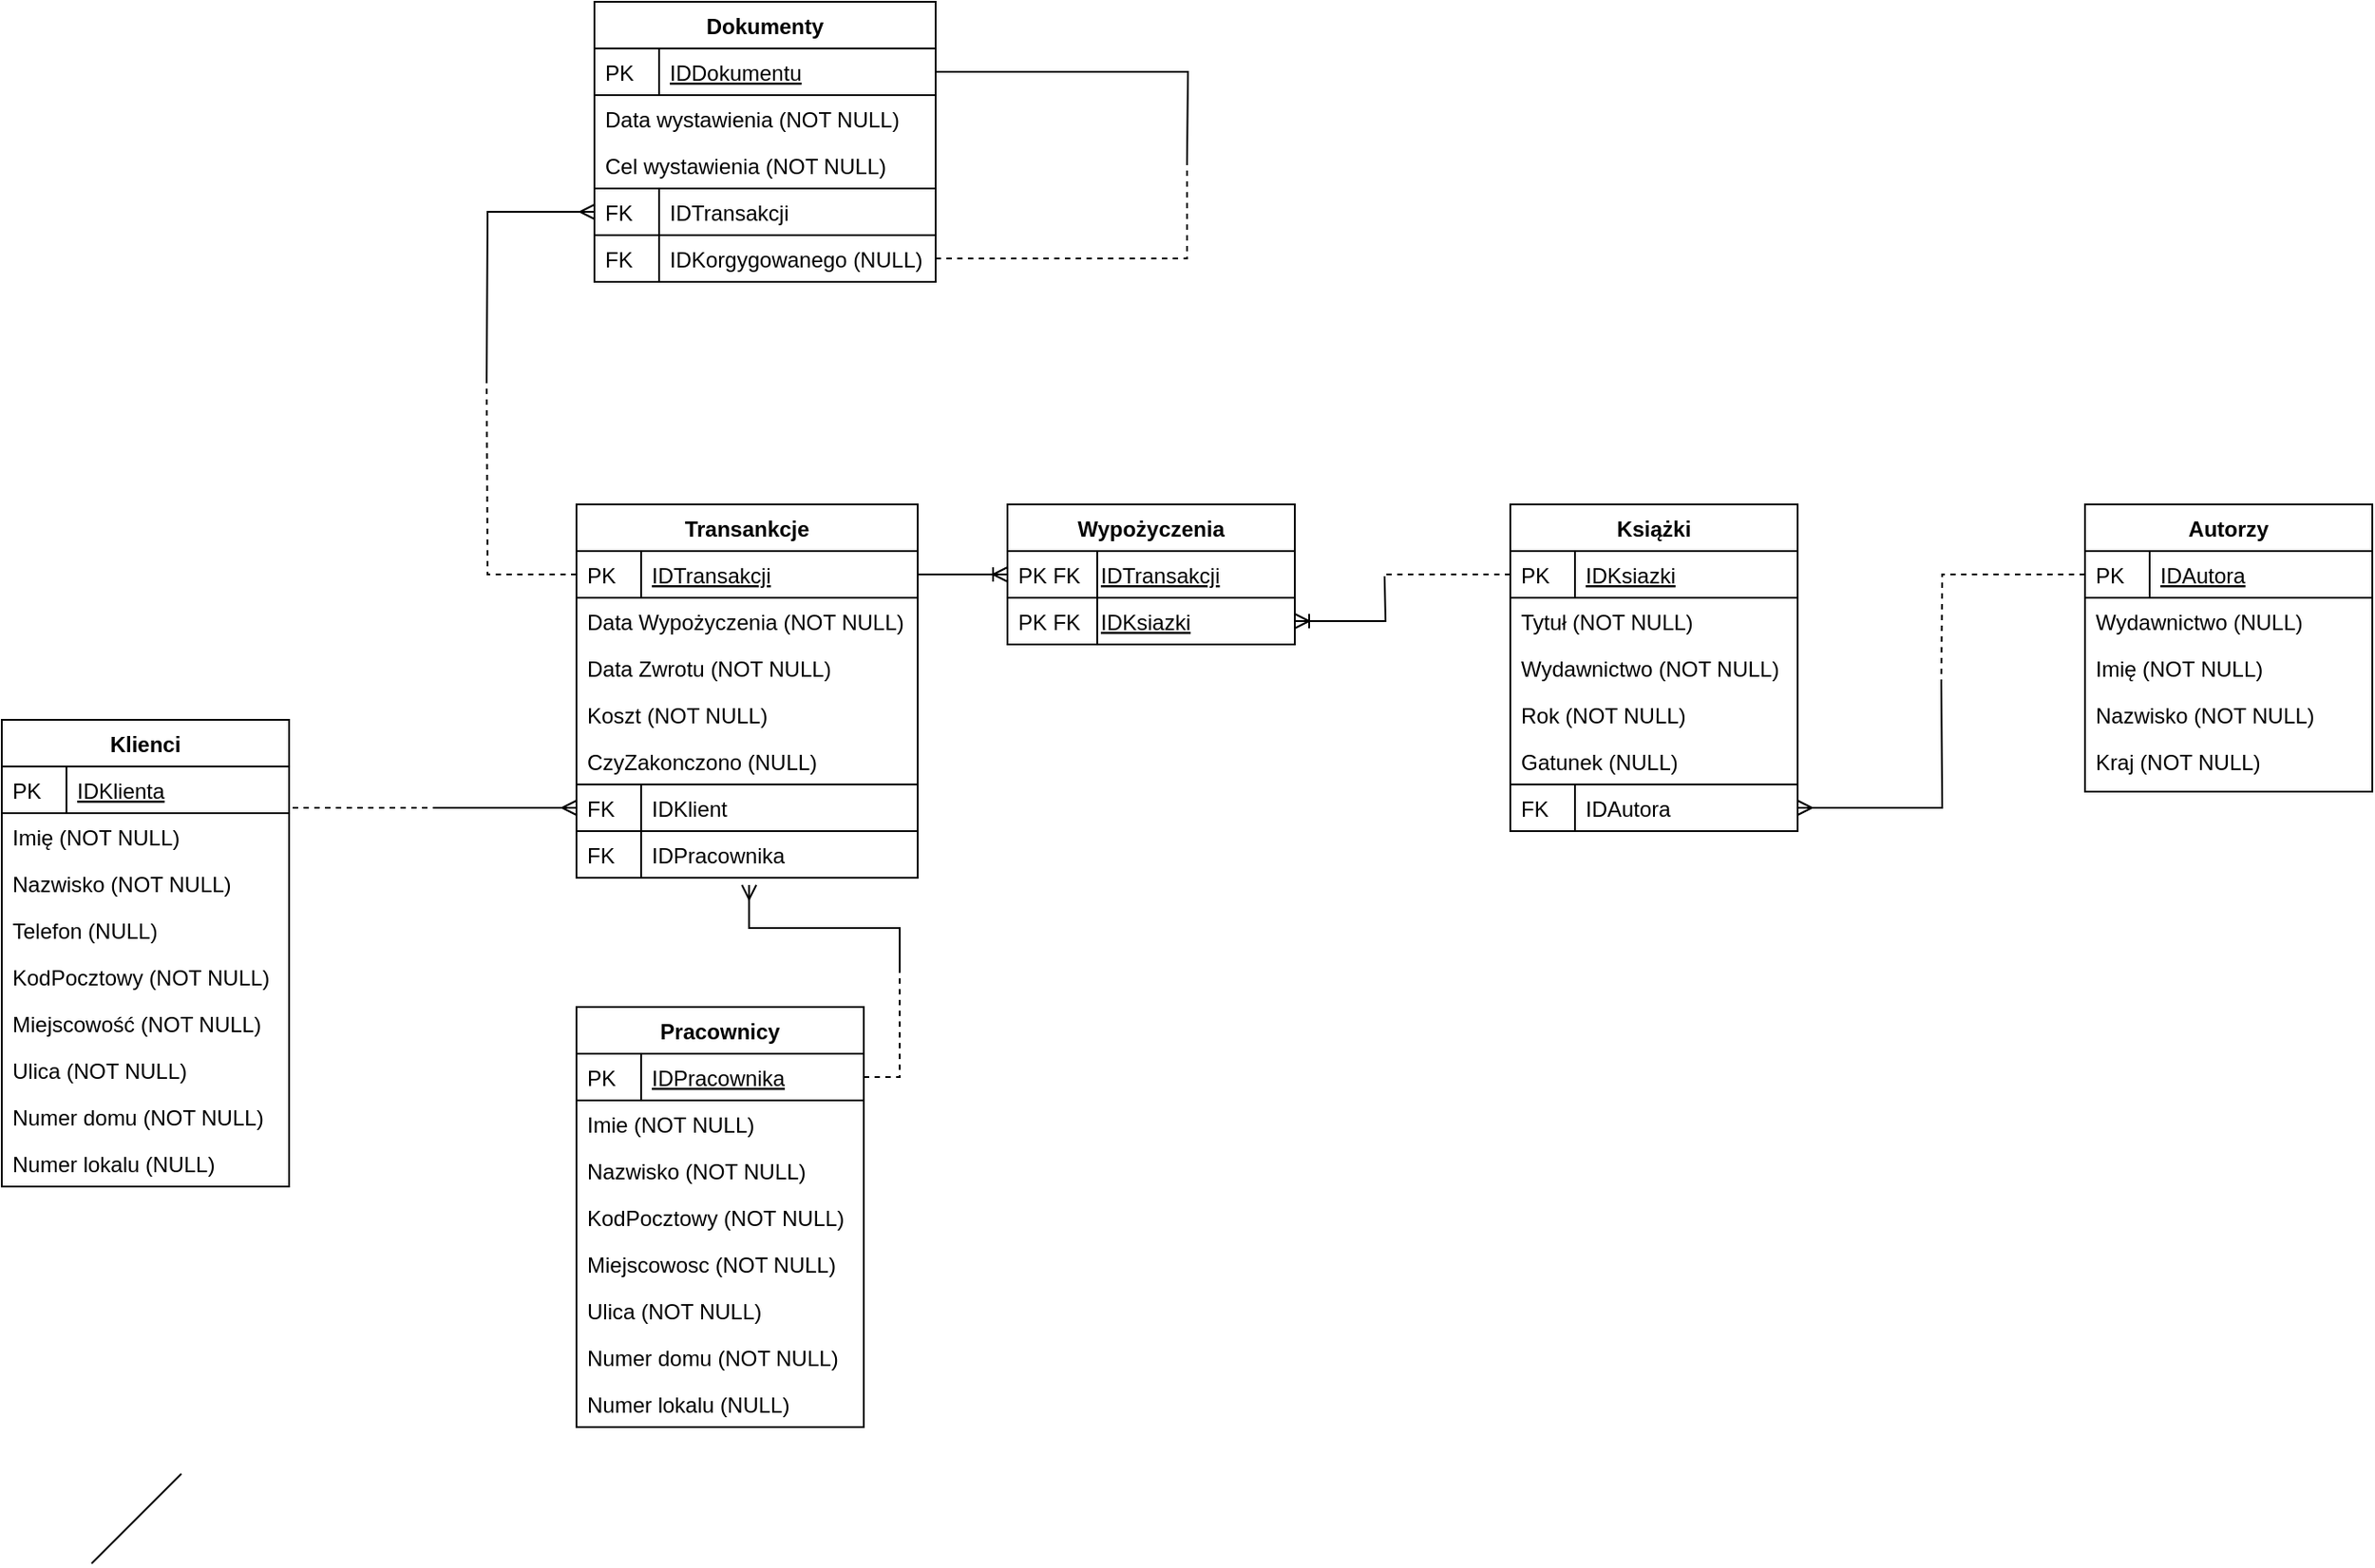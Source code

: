 <mxfile version="12.8.8" type="github">
  <diagram id="C5RBs43oDa-KdzZeNtuy" name="Page-1">
    <mxGraphModel dx="816" dy="653" grid="1" gridSize="10" guides="1" tooltips="1" connect="1" arrows="1" fold="1" page="1" pageScale="1" pageWidth="827" pageHeight="1169" math="0" shadow="0">
      <root>
        <mxCell id="WIyWlLk6GJQsqaUBKTNV-0" />
        <mxCell id="WIyWlLk6GJQsqaUBKTNV-1" parent="WIyWlLk6GJQsqaUBKTNV-0" />
        <mxCell id="8lfzlNklQH1xFzHcdUNi-122" value="Transankcje" style="swimlane;fontStyle=1;childLayout=stackLayout;horizontal=1;startSize=26;horizontalStack=0;resizeParent=1;resizeLast=0;collapsible=1;marginBottom=0;rounded=0;shadow=0;strokeWidth=1;" parent="WIyWlLk6GJQsqaUBKTNV-1" vertex="1">
          <mxGeometry x="400" y="320" width="190" height="208" as="geometry">
            <mxRectangle x="260" y="80" width="160" height="26" as="alternateBounds" />
          </mxGeometry>
        </mxCell>
        <mxCell id="8lfzlNklQH1xFzHcdUNi-123" value="IDTransakcji" style="shape=partialRectangle;top=0;left=0;right=0;bottom=1;align=left;verticalAlign=top;fillColor=none;spacingLeft=40;spacingRight=4;overflow=hidden;rotatable=0;points=[[0,0.5],[1,0.5]];portConstraint=eastwest;dropTarget=0;rounded=0;shadow=0;strokeWidth=1;fontStyle=4" parent="8lfzlNklQH1xFzHcdUNi-122" vertex="1">
          <mxGeometry y="26" width="190" height="26" as="geometry" />
        </mxCell>
        <mxCell id="8lfzlNklQH1xFzHcdUNi-124" value="PK" style="shape=partialRectangle;top=0;left=0;bottom=0;fillColor=none;align=left;verticalAlign=top;spacingLeft=4;spacingRight=4;overflow=hidden;rotatable=0;points=[];portConstraint=eastwest;part=1;" parent="8lfzlNklQH1xFzHcdUNi-123" vertex="1" connectable="0">
          <mxGeometry width="36" height="26" as="geometry" />
        </mxCell>
        <mxCell id="8lfzlNklQH1xFzHcdUNi-125" value="Data Wypożyczenia (NOT NULL)" style="shape=partialRectangle;top=0;left=0;right=0;bottom=0;align=left;verticalAlign=top;fillColor=none;spacingLeft=4;spacingRight=4;overflow=hidden;rotatable=0;points=[[0,0.5],[1,0.5]];portConstraint=eastwest;dropTarget=0;rounded=0;shadow=0;strokeWidth=1;" parent="8lfzlNklQH1xFzHcdUNi-122" vertex="1">
          <mxGeometry y="52" width="190" height="26" as="geometry" />
        </mxCell>
        <mxCell id="8lfzlNklQH1xFzHcdUNi-127" value="Data Zwrotu (NOT NULL)" style="shape=partialRectangle;top=0;left=0;right=0;bottom=0;align=left;verticalAlign=top;fillColor=none;spacingLeft=4;spacingRight=4;overflow=hidden;rotatable=0;points=[[0,0.5],[1,0.5]];portConstraint=eastwest;dropTarget=0;rounded=0;shadow=0;strokeWidth=1;" parent="8lfzlNklQH1xFzHcdUNi-122" vertex="1">
          <mxGeometry y="78" width="190" height="26" as="geometry" />
        </mxCell>
        <mxCell id="8lfzlNklQH1xFzHcdUNi-129" value="Koszt (NOT NULL)" style="shape=partialRectangle;top=0;left=0;right=0;bottom=0;align=left;verticalAlign=top;fillColor=none;spacingLeft=4;spacingRight=4;overflow=hidden;rotatable=0;points=[[0,0.5],[1,0.5]];portConstraint=eastwest;dropTarget=0;rounded=0;shadow=0;strokeWidth=1;" parent="8lfzlNklQH1xFzHcdUNi-122" vertex="1">
          <mxGeometry y="104" width="190" height="26" as="geometry" />
        </mxCell>
        <mxCell id="8lfzlNklQH1xFzHcdUNi-131" value="CzyZakonczono (NULL)" style="shape=partialRectangle;top=0;left=0;right=0;bottom=0;align=left;verticalAlign=top;fillColor=none;spacingLeft=4;spacingRight=4;overflow=hidden;rotatable=0;points=[[0,0.5],[1,0.5]];portConstraint=eastwest;dropTarget=0;rounded=0;shadow=0;strokeWidth=1;" parent="8lfzlNklQH1xFzHcdUNi-122" vertex="1">
          <mxGeometry y="130" width="190" height="26" as="geometry" />
        </mxCell>
        <mxCell id="8lfzlNklQH1xFzHcdUNi-133" value="IDKlient" style="shape=partialRectangle;top=1;left=0;right=0;bottom=1;align=left;verticalAlign=top;fillColor=none;spacingLeft=40;spacingRight=4;overflow=hidden;rotatable=0;points=[[0,0.5],[1,0.5]];portConstraint=eastwest;dropTarget=0;rounded=0;shadow=0;strokeWidth=1;" parent="8lfzlNklQH1xFzHcdUNi-122" vertex="1">
          <mxGeometry y="156" width="190" height="26" as="geometry" />
        </mxCell>
        <mxCell id="8lfzlNklQH1xFzHcdUNi-134" value="FK" style="shape=partialRectangle;top=0;left=0;bottom=0;fillColor=none;align=left;verticalAlign=top;spacingLeft=4;spacingRight=4;overflow=hidden;rotatable=0;points=[];portConstraint=eastwest;part=1;" parent="8lfzlNklQH1xFzHcdUNi-133" vertex="1" connectable="0">
          <mxGeometry width="36" height="26" as="geometry" />
        </mxCell>
        <mxCell id="8lfzlNklQH1xFzHcdUNi-135" value="IDPracownika" style="shape=partialRectangle;top=0;left=0;right=0;bottom=0;align=left;verticalAlign=top;fillColor=none;spacingLeft=40;spacingRight=4;overflow=hidden;rotatable=0;points=[[0,0.5],[1,0.5]];portConstraint=eastwest;dropTarget=0;rounded=0;shadow=0;strokeWidth=1;" parent="8lfzlNklQH1xFzHcdUNi-122" vertex="1">
          <mxGeometry y="182" width="190" height="26" as="geometry" />
        </mxCell>
        <mxCell id="8lfzlNklQH1xFzHcdUNi-136" value="FK" style="shape=partialRectangle;top=0;left=0;bottom=0;fillColor=none;align=left;verticalAlign=top;spacingLeft=4;spacingRight=4;overflow=hidden;rotatable=0;points=[];portConstraint=eastwest;part=1;" parent="8lfzlNklQH1xFzHcdUNi-135" vertex="1" connectable="0">
          <mxGeometry width="36" height="26" as="geometry" />
        </mxCell>
        <mxCell id="8lfzlNklQH1xFzHcdUNi-137" style="edgeStyle=orthogonalEdgeStyle;rounded=0;orthogonalLoop=1;jettySize=auto;html=1;exitX=1;exitY=0.5;exitDx=0;exitDy=0;dashed=1;startArrow=none;startFill=0;endArrow=none;endFill=0;" parent="WIyWlLk6GJQsqaUBKTNV-1" source="8lfzlNklQH1xFzHcdUNi-139" edge="1">
          <mxGeometry relative="1" as="geometry">
            <mxPoint x="580" y="580" as="targetPoint" />
            <Array as="points">
              <mxPoint x="580" y="639" />
            </Array>
          </mxGeometry>
        </mxCell>
        <mxCell id="8lfzlNklQH1xFzHcdUNi-138" value="Pracownicy" style="swimlane;fontStyle=1;childLayout=stackLayout;horizontal=1;startSize=26;horizontalStack=0;resizeParent=1;resizeLast=0;collapsible=1;marginBottom=0;rounded=0;shadow=0;strokeWidth=1;" parent="WIyWlLk6GJQsqaUBKTNV-1" vertex="1">
          <mxGeometry x="400" y="600" width="160" height="234" as="geometry">
            <mxRectangle x="260" y="270" width="160" height="26" as="alternateBounds" />
          </mxGeometry>
        </mxCell>
        <mxCell id="8lfzlNklQH1xFzHcdUNi-139" value="IDPracownika" style="shape=partialRectangle;top=0;left=0;right=0;bottom=1;align=left;verticalAlign=top;fillColor=none;spacingLeft=40;spacingRight=4;overflow=hidden;rotatable=0;points=[[0,0.5],[1,0.5]];portConstraint=eastwest;dropTarget=0;rounded=0;shadow=0;strokeWidth=1;fontStyle=4" parent="8lfzlNklQH1xFzHcdUNi-138" vertex="1">
          <mxGeometry y="26" width="160" height="26" as="geometry" />
        </mxCell>
        <mxCell id="8lfzlNklQH1xFzHcdUNi-140" value="PK" style="shape=partialRectangle;top=0;left=0;bottom=0;fillColor=none;align=left;verticalAlign=top;spacingLeft=4;spacingRight=4;overflow=hidden;rotatable=0;points=[];portConstraint=eastwest;part=1;" parent="8lfzlNklQH1xFzHcdUNi-139" vertex="1" connectable="0">
          <mxGeometry width="36" height="26" as="geometry" />
        </mxCell>
        <mxCell id="8lfzlNklQH1xFzHcdUNi-141" value="Imie (NOT NULL)" style="shape=partialRectangle;top=0;left=0;right=0;bottom=0;align=left;verticalAlign=top;fillColor=none;spacingLeft=4;spacingRight=4;overflow=hidden;rotatable=0;points=[[0,0.5],[1,0.5]];portConstraint=eastwest;dropTarget=0;rounded=0;shadow=0;strokeWidth=1;" parent="8lfzlNklQH1xFzHcdUNi-138" vertex="1">
          <mxGeometry y="52" width="160" height="26" as="geometry" />
        </mxCell>
        <mxCell id="8lfzlNklQH1xFzHcdUNi-143" value="Nazwisko (NOT NULL)" style="shape=partialRectangle;top=0;left=0;right=0;bottom=0;align=left;verticalAlign=top;fillColor=none;spacingLeft=4;spacingRight=4;overflow=hidden;rotatable=0;points=[[0,0.5],[1,0.5]];portConstraint=eastwest;dropTarget=0;rounded=0;shadow=0;strokeWidth=1;" parent="8lfzlNklQH1xFzHcdUNi-138" vertex="1">
          <mxGeometry y="78" width="160" height="26" as="geometry" />
        </mxCell>
        <mxCell id="8lfzlNklQH1xFzHcdUNi-145" value="KodPocztowy (NOT NULL)" style="shape=partialRectangle;top=0;left=0;right=0;bottom=0;align=left;verticalAlign=top;fillColor=none;spacingLeft=4;spacingRight=4;overflow=hidden;rotatable=0;points=[[0,0.5],[1,0.5]];portConstraint=eastwest;dropTarget=0;rounded=0;shadow=0;strokeWidth=1;" parent="8lfzlNklQH1xFzHcdUNi-138" vertex="1">
          <mxGeometry y="104" width="160" height="26" as="geometry" />
        </mxCell>
        <mxCell id="8lfzlNklQH1xFzHcdUNi-147" value="Miejscowosc (NOT NULL)" style="shape=partialRectangle;top=0;left=0;right=0;bottom=0;align=left;verticalAlign=top;fillColor=none;spacingLeft=4;spacingRight=4;overflow=hidden;rotatable=0;points=[[0,0.5],[1,0.5]];portConstraint=eastwest;dropTarget=0;rounded=0;shadow=0;strokeWidth=1;" parent="8lfzlNklQH1xFzHcdUNi-138" vertex="1">
          <mxGeometry y="130" width="160" height="26" as="geometry" />
        </mxCell>
        <mxCell id="8lfzlNklQH1xFzHcdUNi-149" value="Ulica (NOT NULL)" style="shape=partialRectangle;top=0;left=0;right=0;bottom=0;align=left;verticalAlign=top;fillColor=none;spacingLeft=4;spacingRight=4;overflow=hidden;rotatable=0;points=[[0,0.5],[1,0.5]];portConstraint=eastwest;dropTarget=0;rounded=0;shadow=0;strokeWidth=1;" parent="8lfzlNklQH1xFzHcdUNi-138" vertex="1">
          <mxGeometry y="156" width="160" height="26" as="geometry" />
        </mxCell>
        <mxCell id="8lfzlNklQH1xFzHcdUNi-151" value="Numer domu (NOT NULL)" style="shape=partialRectangle;top=0;left=0;right=0;bottom=0;align=left;verticalAlign=top;fillColor=none;spacingLeft=4;spacingRight=4;overflow=hidden;rotatable=0;points=[[0,0.5],[1,0.5]];portConstraint=eastwest;dropTarget=0;rounded=0;shadow=0;strokeWidth=1;" parent="8lfzlNklQH1xFzHcdUNi-138" vertex="1">
          <mxGeometry y="182" width="160" height="26" as="geometry" />
        </mxCell>
        <mxCell id="8lfzlNklQH1xFzHcdUNi-153" value="Numer lokalu (NULL)" style="shape=partialRectangle;top=0;left=0;right=0;bottom=0;align=left;verticalAlign=top;fillColor=none;spacingLeft=4;spacingRight=4;overflow=hidden;rotatable=0;points=[[0,0.5],[1,0.5]];portConstraint=eastwest;dropTarget=0;rounded=0;shadow=0;strokeWidth=1;" parent="8lfzlNklQH1xFzHcdUNi-138" vertex="1">
          <mxGeometry y="208" width="160" height="26" as="geometry" />
        </mxCell>
        <mxCell id="8lfzlNklQH1xFzHcdUNi-155" style="edgeStyle=orthogonalEdgeStyle;rounded=0;orthogonalLoop=1;jettySize=auto;html=1;exitX=1;exitY=0.5;exitDx=0;exitDy=0;startArrow=ERoneToMany;startFill=0;endArrow=none;endFill=0;" parent="WIyWlLk6GJQsqaUBKTNV-1" source="8lfzlNklQH1xFzHcdUNi-160" edge="1">
          <mxGeometry relative="1" as="geometry">
            <mxPoint x="850" y="360" as="targetPoint" />
          </mxGeometry>
        </mxCell>
        <mxCell id="8lfzlNklQH1xFzHcdUNi-156" style="edgeStyle=orthogonalEdgeStyle;rounded=0;orthogonalLoop=1;jettySize=auto;html=1;exitX=0;exitY=0.5;exitDx=0;exitDy=0;startArrow=ERoneToMany;startFill=0;endArrow=none;endFill=0;entryX=1;entryY=0.5;entryDx=0;entryDy=0;" parent="WIyWlLk6GJQsqaUBKTNV-1" source="8lfzlNklQH1xFzHcdUNi-158" target="8lfzlNklQH1xFzHcdUNi-123" edge="1">
          <mxGeometry relative="1" as="geometry">
            <mxPoint x="600" y="360" as="targetPoint" />
          </mxGeometry>
        </mxCell>
        <mxCell id="8lfzlNklQH1xFzHcdUNi-157" value="Wypożyczenia" style="swimlane;fontStyle=1;childLayout=stackLayout;horizontal=1;startSize=26;horizontalStack=0;resizeParent=1;resizeLast=0;collapsible=1;marginBottom=0;rounded=0;shadow=0;strokeWidth=1;" parent="WIyWlLk6GJQsqaUBKTNV-1" vertex="1">
          <mxGeometry x="640" y="320" width="160" height="78" as="geometry">
            <mxRectangle x="260" y="80" width="160" height="26" as="alternateBounds" />
          </mxGeometry>
        </mxCell>
        <mxCell id="8lfzlNklQH1xFzHcdUNi-158" value="IDTransakcji" style="shape=partialRectangle;top=0;left=0;right=0;bottom=1;align=left;verticalAlign=top;fillColor=none;spacingLeft=50;spacingRight=4;overflow=hidden;rotatable=0;points=[[0,0.5],[1,0.5]];portConstraint=eastwest;dropTarget=0;rounded=0;shadow=0;strokeWidth=1;fontStyle=4" parent="8lfzlNklQH1xFzHcdUNi-157" vertex="1">
          <mxGeometry y="26" width="160" height="26" as="geometry" />
        </mxCell>
        <mxCell id="8lfzlNklQH1xFzHcdUNi-159" value="PK FK" style="shape=partialRectangle;top=0;left=0;bottom=0;fillColor=none;align=left;verticalAlign=top;spacingLeft=4;spacingRight=4;overflow=hidden;rotatable=0;points=[];portConstraint=eastwest;part=1;" parent="8lfzlNklQH1xFzHcdUNi-158" vertex="1" connectable="0">
          <mxGeometry width="50" height="26" as="geometry" />
        </mxCell>
        <mxCell id="8lfzlNklQH1xFzHcdUNi-160" value="IDKsiazki" style="shape=partialRectangle;top=0;left=0;right=0;bottom=1;align=left;verticalAlign=top;fillColor=none;spacingLeft=50;spacingRight=4;overflow=hidden;rotatable=0;points=[[0,0.5],[1,0.5]];portConstraint=eastwest;dropTarget=0;rounded=0;shadow=0;strokeWidth=1;fontStyle=4" parent="8lfzlNklQH1xFzHcdUNi-157" vertex="1">
          <mxGeometry y="52" width="160" height="26" as="geometry" />
        </mxCell>
        <mxCell id="8lfzlNklQH1xFzHcdUNi-161" value="PK FK" style="shape=partialRectangle;top=0;left=0;bottom=0;fillColor=none;align=left;verticalAlign=top;spacingLeft=4;spacingRight=4;overflow=hidden;rotatable=0;points=[];portConstraint=eastwest;part=1;" parent="8lfzlNklQH1xFzHcdUNi-160" vertex="1" connectable="0">
          <mxGeometry width="50" height="26" as="geometry" />
        </mxCell>
        <mxCell id="8lfzlNklQH1xFzHcdUNi-162" value="Książki" style="swimlane;fontStyle=1;childLayout=stackLayout;horizontal=1;startSize=26;horizontalStack=0;resizeParent=1;resizeLast=0;collapsible=1;marginBottom=0;rounded=0;shadow=0;strokeWidth=1;" parent="WIyWlLk6GJQsqaUBKTNV-1" vertex="1">
          <mxGeometry x="920" y="320" width="160" height="182" as="geometry">
            <mxRectangle x="260" y="80" width="160" height="26" as="alternateBounds" />
          </mxGeometry>
        </mxCell>
        <mxCell id="8lfzlNklQH1xFzHcdUNi-163" value="IDKsiazki" style="shape=partialRectangle;top=0;left=0;right=0;bottom=1;align=left;verticalAlign=top;fillColor=none;spacingLeft=40;spacingRight=4;overflow=hidden;rotatable=0;points=[[0,0.5],[1,0.5]];portConstraint=eastwest;dropTarget=0;rounded=0;shadow=0;strokeWidth=1;fontStyle=4" parent="8lfzlNklQH1xFzHcdUNi-162" vertex="1">
          <mxGeometry y="26" width="160" height="26" as="geometry" />
        </mxCell>
        <mxCell id="8lfzlNklQH1xFzHcdUNi-164" value="PK" style="shape=partialRectangle;top=0;left=0;bottom=0;fillColor=none;align=left;verticalAlign=top;spacingLeft=4;spacingRight=4;overflow=hidden;rotatable=0;points=[];portConstraint=eastwest;part=1;" parent="8lfzlNklQH1xFzHcdUNi-163" vertex="1" connectable="0">
          <mxGeometry width="36" height="26" as="geometry" />
        </mxCell>
        <mxCell id="8lfzlNklQH1xFzHcdUNi-167" value="Tytuł (NOT NULL)" style="shape=partialRectangle;top=0;left=0;right=0;bottom=0;align=left;verticalAlign=top;fillColor=none;spacingLeft=4;spacingRight=4;overflow=hidden;rotatable=0;points=[[0,0.5],[1,0.5]];portConstraint=eastwest;dropTarget=0;rounded=0;shadow=0;strokeWidth=1;" parent="8lfzlNklQH1xFzHcdUNi-162" vertex="1">
          <mxGeometry y="52" width="160" height="26" as="geometry" />
        </mxCell>
        <mxCell id="8lfzlNklQH1xFzHcdUNi-169" value="Wydawnictwo (NOT NULL)" style="shape=partialRectangle;top=0;left=0;right=0;bottom=0;align=left;verticalAlign=top;fillColor=none;spacingLeft=4;spacingRight=4;overflow=hidden;rotatable=0;points=[[0,0.5],[1,0.5]];portConstraint=eastwest;dropTarget=0;rounded=0;shadow=0;strokeWidth=1;" parent="8lfzlNklQH1xFzHcdUNi-162" vertex="1">
          <mxGeometry y="78" width="160" height="26" as="geometry" />
        </mxCell>
        <mxCell id="8lfzlNklQH1xFzHcdUNi-171" value="Rok (NOT NULL)" style="shape=partialRectangle;top=0;left=0;right=0;bottom=0;align=left;verticalAlign=top;fillColor=none;spacingLeft=4;spacingRight=4;overflow=hidden;rotatable=0;points=[[0,0.5],[1,0.5]];portConstraint=eastwest;dropTarget=0;rounded=0;shadow=0;strokeWidth=1;" parent="8lfzlNklQH1xFzHcdUNi-162" vertex="1">
          <mxGeometry y="104" width="160" height="26" as="geometry" />
        </mxCell>
        <mxCell id="8lfzlNklQH1xFzHcdUNi-177" value="Gatunek (NULL)" style="shape=partialRectangle;top=0;left=0;right=0;bottom=0;align=left;verticalAlign=top;fillColor=none;spacingLeft=4;spacingRight=4;overflow=hidden;rotatable=0;points=[[0,0.5],[1,0.5]];portConstraint=eastwest;dropTarget=0;rounded=0;shadow=0;strokeWidth=1;" parent="8lfzlNklQH1xFzHcdUNi-162" vertex="1">
          <mxGeometry y="130" width="160" height="26" as="geometry" />
        </mxCell>
        <mxCell id="S4Ox1S9dfiNt8i0fLqLE-4" value="IDAutora" style="shape=partialRectangle;top=1;left=0;right=0;bottom=1;align=left;verticalAlign=top;fillColor=none;spacingLeft=40;spacingRight=4;overflow=hidden;rotatable=0;points=[[0,0.5],[1,0.5]];portConstraint=eastwest;dropTarget=0;rounded=0;shadow=0;strokeWidth=1;" parent="8lfzlNklQH1xFzHcdUNi-162" vertex="1">
          <mxGeometry y="156" width="160" height="26" as="geometry" />
        </mxCell>
        <mxCell id="S4Ox1S9dfiNt8i0fLqLE-5" value="FK" style="shape=partialRectangle;top=0;left=0;bottom=0;fillColor=none;align=left;verticalAlign=top;spacingLeft=4;spacingRight=4;overflow=hidden;rotatable=0;points=[];portConstraint=eastwest;part=1;" parent="S4Ox1S9dfiNt8i0fLqLE-4" vertex="1" connectable="0">
          <mxGeometry width="36" height="26" as="geometry" />
        </mxCell>
        <mxCell id="8lfzlNklQH1xFzHcdUNi-201" style="edgeStyle=orthogonalEdgeStyle;rounded=0;orthogonalLoop=1;jettySize=auto;html=1;exitX=0;exitY=0.5;exitDx=0;exitDy=0;endArrow=none;endFill=0;startArrow=ERmany;startFill=0;" parent="WIyWlLk6GJQsqaUBKTNV-1" source="8lfzlNklQH1xFzHcdUNi-133" edge="1">
          <mxGeometry relative="1" as="geometry">
            <mxPoint x="320" y="489" as="targetPoint" />
          </mxGeometry>
        </mxCell>
        <mxCell id="8lfzlNklQH1xFzHcdUNi-203" style="edgeStyle=orthogonalEdgeStyle;rounded=0;orthogonalLoop=1;jettySize=auto;html=1;exitX=0;exitY=0.5;exitDx=0;exitDy=0;startArrow=none;startFill=0;endArrow=none;endFill=0;dashed=1;" parent="WIyWlLk6GJQsqaUBKTNV-1" source="8lfzlNklQH1xFzHcdUNi-163" edge="1">
          <mxGeometry relative="1" as="geometry">
            <mxPoint x="850" y="359" as="targetPoint" />
          </mxGeometry>
        </mxCell>
        <mxCell id="8lfzlNklQH1xFzHcdUNi-204" style="edgeStyle=orthogonalEdgeStyle;rounded=0;orthogonalLoop=1;jettySize=auto;html=1;exitX=1;exitY=0.5;exitDx=0;exitDy=0;startArrow=none;startFill=0;endArrow=none;endFill=0;dashed=1;" parent="WIyWlLk6GJQsqaUBKTNV-1" source="8lfzlNklQH1xFzHcdUNi-104" edge="1">
          <mxGeometry relative="1" as="geometry">
            <mxPoint x="350" y="489" as="targetPoint" />
            <Array as="points">
              <mxPoint x="240" y="489" />
            </Array>
          </mxGeometry>
        </mxCell>
        <mxCell id="8lfzlNklQH1xFzHcdUNi-205" value="" style="endArrow=ERmany;html=1;rounded=0;entryX=0.506;entryY=1.154;entryDx=0;entryDy=0;entryPerimeter=0;endFill=0;edgeStyle=elbowEdgeStyle;elbow=vertical;" parent="WIyWlLk6GJQsqaUBKTNV-1" target="8lfzlNklQH1xFzHcdUNi-135" edge="1">
          <mxGeometry relative="1" as="geometry">
            <mxPoint x="580" y="580" as="sourcePoint" />
            <mxPoint x="640" y="580" as="targetPoint" />
          </mxGeometry>
        </mxCell>
        <mxCell id="U7ZVju1DrAw5CNfCWtGi-3" value="Autorzy" style="swimlane;fontStyle=1;childLayout=stackLayout;horizontal=1;startSize=26;horizontalStack=0;resizeParent=1;resizeLast=0;collapsible=1;marginBottom=0;rounded=0;shadow=0;strokeWidth=1;" parent="WIyWlLk6GJQsqaUBKTNV-1" vertex="1">
          <mxGeometry x="1240" y="320" width="160" height="160" as="geometry">
            <mxRectangle x="20" y="80" width="160" height="26" as="alternateBounds" />
          </mxGeometry>
        </mxCell>
        <mxCell id="U7ZVju1DrAw5CNfCWtGi-4" value="IDAutora" style="shape=partialRectangle;top=0;left=0;right=0;bottom=1;align=left;verticalAlign=top;fillColor=none;spacingLeft=40;spacingRight=4;overflow=hidden;rotatable=0;points=[[0,0.5],[1,0.5]];portConstraint=eastwest;dropTarget=0;rounded=0;shadow=0;strokeWidth=1;fontStyle=4" parent="U7ZVju1DrAw5CNfCWtGi-3" vertex="1">
          <mxGeometry y="26" width="160" height="26" as="geometry" />
        </mxCell>
        <mxCell id="U7ZVju1DrAw5CNfCWtGi-5" value="PK" style="shape=partialRectangle;top=0;left=0;bottom=0;fillColor=none;align=left;verticalAlign=top;spacingLeft=4;spacingRight=4;overflow=hidden;rotatable=0;points=[];portConstraint=eastwest;part=1;" parent="U7ZVju1DrAw5CNfCWtGi-4" vertex="1" connectable="0">
          <mxGeometry width="36" height="26" as="geometry" />
        </mxCell>
        <mxCell id="U7ZVju1DrAw5CNfCWtGi-6" value="Wydawnictwo (NULL)" style="shape=partialRectangle;top=0;left=0;right=0;bottom=0;align=left;verticalAlign=top;fillColor=none;spacingLeft=4;spacingRight=4;overflow=hidden;rotatable=0;points=[[0,0.5],[1,0.5]];portConstraint=eastwest;dropTarget=0;rounded=0;shadow=0;strokeWidth=1;" parent="U7ZVju1DrAw5CNfCWtGi-3" vertex="1">
          <mxGeometry y="52" width="160" height="26" as="geometry" />
        </mxCell>
        <mxCell id="U7ZVju1DrAw5CNfCWtGi-7" value="" style="shape=partialRectangle;top=0;left=0;bottom=0;fillColor=none;align=left;verticalAlign=top;spacingLeft=4;spacingRight=4;overflow=hidden;rotatable=0;points=[];portConstraint=eastwest;part=1;" parent="U7ZVju1DrAw5CNfCWtGi-6" vertex="1" connectable="0">
          <mxGeometry height="26" as="geometry" />
        </mxCell>
        <mxCell id="U7ZVju1DrAw5CNfCWtGi-16" value="Imię (NOT NULL)" style="shape=partialRectangle;top=0;left=0;right=0;bottom=0;align=left;verticalAlign=top;fillColor=none;spacingLeft=4;spacingRight=4;overflow=hidden;rotatable=0;points=[[0,0.5],[1,0.5]];portConstraint=eastwest;dropTarget=0;rounded=0;shadow=0;strokeWidth=1;" parent="U7ZVju1DrAw5CNfCWtGi-3" vertex="1">
          <mxGeometry y="78" width="160" height="26" as="geometry" />
        </mxCell>
        <mxCell id="U7ZVju1DrAw5CNfCWtGi-17" value="" style="shape=partialRectangle;top=0;left=0;bottom=0;fillColor=none;align=left;verticalAlign=top;spacingLeft=4;spacingRight=4;overflow=hidden;rotatable=0;points=[];portConstraint=eastwest;part=1;" parent="U7ZVju1DrAw5CNfCWtGi-16" vertex="1" connectable="0">
          <mxGeometry height="26" as="geometry" />
        </mxCell>
        <mxCell id="U7ZVju1DrAw5CNfCWtGi-8" value="Nazwisko (NOT NULL)" style="shape=partialRectangle;top=0;left=0;right=0;bottom=0;align=left;verticalAlign=top;fillColor=none;spacingLeft=4;spacingRight=4;overflow=hidden;rotatable=0;points=[[0,0.5],[1,0.5]];portConstraint=eastwest;dropTarget=0;rounded=0;shadow=0;strokeWidth=1;" parent="U7ZVju1DrAw5CNfCWtGi-3" vertex="1">
          <mxGeometry y="104" width="160" height="26" as="geometry" />
        </mxCell>
        <mxCell id="U7ZVju1DrAw5CNfCWtGi-9" value="" style="shape=partialRectangle;top=0;left=0;bottom=0;fillColor=none;align=left;verticalAlign=top;spacingLeft=4;spacingRight=4;overflow=hidden;rotatable=0;points=[];portConstraint=eastwest;part=1;" parent="U7ZVju1DrAw5CNfCWtGi-8" vertex="1" connectable="0">
          <mxGeometry height="26" as="geometry" />
        </mxCell>
        <mxCell id="U7ZVju1DrAw5CNfCWtGi-12" value="Kraj (NOT NULL)" style="shape=partialRectangle;top=0;left=0;right=0;bottom=0;align=left;verticalAlign=top;fillColor=none;spacingLeft=4;spacingRight=4;overflow=hidden;rotatable=0;points=[[0,0.5],[1,0.5]];portConstraint=eastwest;dropTarget=0;rounded=0;shadow=0;strokeWidth=1;" parent="U7ZVju1DrAw5CNfCWtGi-3" vertex="1">
          <mxGeometry y="130" width="160" height="26" as="geometry" />
        </mxCell>
        <mxCell id="8lfzlNklQH1xFzHcdUNi-231" value="" style="group;rotation=0;" parent="WIyWlLk6GJQsqaUBKTNV-1" vertex="1" connectable="0">
          <mxGeometry x="1160" y="359" height="26" as="geometry" />
        </mxCell>
        <mxCell id="8lfzlNklQH1xFzHcdUNi-202" style="edgeStyle=orthogonalEdgeStyle;rounded=0;orthogonalLoop=1;jettySize=auto;html=1;startArrow=none;startFill=0;endArrow=none;endFill=0;dashed=1;exitX=0;exitY=0.5;exitDx=0;exitDy=0;" parent="8lfzlNklQH1xFzHcdUNi-231" source="U7ZVju1DrAw5CNfCWtGi-4" edge="1">
          <mxGeometry relative="1" as="geometry">
            <mxPoint y="61" as="targetPoint" />
            <mxPoint x="60" y="11" as="sourcePoint" />
            <Array as="points" />
          </mxGeometry>
        </mxCell>
        <mxCell id="8lfzlNklQH1xFzHcdUNi-200" style="edgeStyle=orthogonalEdgeStyle;rounded=0;orthogonalLoop=1;jettySize=auto;html=1;endArrow=ERmany;endFill=0;entryX=1;entryY=0.5;entryDx=0;entryDy=0;" parent="WIyWlLk6GJQsqaUBKTNV-1" target="S4Ox1S9dfiNt8i0fLqLE-4" edge="1">
          <mxGeometry relative="1" as="geometry">
            <mxPoint x="1160" y="420" as="sourcePoint" />
            <mxPoint x="1082" y="359" as="targetPoint" />
            <Array as="points" />
          </mxGeometry>
        </mxCell>
        <mxCell id="S4Ox1S9dfiNt8i0fLqLE-6" value="Dokumenty" style="swimlane;fontStyle=1;childLayout=stackLayout;horizontal=1;startSize=26;horizontalStack=0;resizeParent=1;resizeLast=0;collapsible=1;marginBottom=0;rounded=0;shadow=0;strokeWidth=1;" parent="WIyWlLk6GJQsqaUBKTNV-1" vertex="1">
          <mxGeometry x="410" y="40" width="190" height="156" as="geometry">
            <mxRectangle x="260" y="80" width="160" height="26" as="alternateBounds" />
          </mxGeometry>
        </mxCell>
        <mxCell id="S4Ox1S9dfiNt8i0fLqLE-7" value="IDDokumentu" style="shape=partialRectangle;top=0;left=0;right=0;bottom=1;align=left;verticalAlign=top;fillColor=none;spacingLeft=40;spacingRight=4;overflow=hidden;rotatable=0;points=[[0,0.5],[1,0.5]];portConstraint=eastwest;dropTarget=0;rounded=0;shadow=0;strokeWidth=1;fontStyle=4" parent="S4Ox1S9dfiNt8i0fLqLE-6" vertex="1">
          <mxGeometry y="26" width="190" height="26" as="geometry" />
        </mxCell>
        <mxCell id="S4Ox1S9dfiNt8i0fLqLE-8" value="PK" style="shape=partialRectangle;top=0;left=0;bottom=0;fillColor=none;align=left;verticalAlign=top;spacingLeft=4;spacingRight=4;overflow=hidden;rotatable=0;points=[];portConstraint=eastwest;part=1;" parent="S4Ox1S9dfiNt8i0fLqLE-7" vertex="1" connectable="0">
          <mxGeometry width="36" height="26" as="geometry" />
        </mxCell>
        <mxCell id="S4Ox1S9dfiNt8i0fLqLE-9" value="Data wystawienia (NOT NULL)" style="shape=partialRectangle;top=0;left=0;right=0;bottom=0;align=left;verticalAlign=top;fillColor=none;spacingLeft=4;spacingRight=4;overflow=hidden;rotatable=0;points=[[0,0.5],[1,0.5]];portConstraint=eastwest;dropTarget=0;rounded=0;shadow=0;strokeWidth=1;" parent="S4Ox1S9dfiNt8i0fLqLE-6" vertex="1">
          <mxGeometry y="52" width="190" height="26" as="geometry" />
        </mxCell>
        <mxCell id="S4Ox1S9dfiNt8i0fLqLE-10" value="Cel wystawienia (NOT NULL)" style="shape=partialRectangle;top=0;left=0;right=0;bottom=0;align=left;verticalAlign=top;fillColor=none;spacingLeft=4;spacingRight=4;overflow=hidden;rotatable=0;points=[[0,0.5],[1,0.5]];portConstraint=eastwest;dropTarget=0;rounded=0;shadow=0;strokeWidth=1;" parent="S4Ox1S9dfiNt8i0fLqLE-6" vertex="1">
          <mxGeometry y="78" width="190" height="26" as="geometry" />
        </mxCell>
        <mxCell id="S4Ox1S9dfiNt8i0fLqLE-13" value="IDTransakcji" style="shape=partialRectangle;top=1;left=0;right=0;bottom=1;align=left;verticalAlign=top;fillColor=none;spacingLeft=40;spacingRight=4;overflow=hidden;rotatable=0;points=[[0,0.5],[1,0.5]];portConstraint=eastwest;dropTarget=0;rounded=0;shadow=0;strokeWidth=1;" parent="S4Ox1S9dfiNt8i0fLqLE-6" vertex="1">
          <mxGeometry y="104" width="190" height="26" as="geometry" />
        </mxCell>
        <mxCell id="S4Ox1S9dfiNt8i0fLqLE-14" value="FK" style="shape=partialRectangle;top=0;left=0;bottom=0;fillColor=none;align=left;verticalAlign=top;spacingLeft=4;spacingRight=4;overflow=hidden;rotatable=0;points=[];portConstraint=eastwest;part=1;" parent="S4Ox1S9dfiNt8i0fLqLE-13" vertex="1" connectable="0">
          <mxGeometry width="36" height="26" as="geometry" />
        </mxCell>
        <mxCell id="S4Ox1S9dfiNt8i0fLqLE-15" value="IDKorgygowanego (NULL)" style="shape=partialRectangle;top=1;left=0;right=0;bottom=1;align=left;verticalAlign=top;fillColor=none;spacingLeft=40;spacingRight=4;overflow=hidden;rotatable=0;points=[[0,0.5],[1,0.5]];portConstraint=eastwest;dropTarget=0;rounded=0;shadow=0;strokeWidth=1;" parent="S4Ox1S9dfiNt8i0fLqLE-6" vertex="1">
          <mxGeometry y="130" width="190" height="26" as="geometry" />
        </mxCell>
        <mxCell id="S4Ox1S9dfiNt8i0fLqLE-16" value="FK" style="shape=partialRectangle;top=0;left=0;bottom=0;fillColor=none;align=left;verticalAlign=top;spacingLeft=4;spacingRight=4;overflow=hidden;rotatable=0;points=[];portConstraint=eastwest;part=1;" parent="S4Ox1S9dfiNt8i0fLqLE-15" vertex="1" connectable="0">
          <mxGeometry width="36" height="26" as="geometry" />
        </mxCell>
        <mxCell id="S4Ox1S9dfiNt8i0fLqLE-23" value="" style="endArrow=none;dashed=1;html=1;exitX=1;exitY=0.5;exitDx=0;exitDy=0;edgeStyle=orthogonalEdgeStyle;rounded=0;" parent="S4Ox1S9dfiNt8i0fLqLE-6" source="S4Ox1S9dfiNt8i0fLqLE-15" edge="1">
          <mxGeometry width="50" height="50" relative="1" as="geometry">
            <mxPoint x="210" y="180" as="sourcePoint" />
            <mxPoint x="330" y="90" as="targetPoint" />
            <Array as="points">
              <mxPoint x="330" y="143" />
              <mxPoint x="330" y="90" />
            </Array>
          </mxGeometry>
        </mxCell>
        <mxCell id="S4Ox1S9dfiNt8i0fLqLE-20" value="" style="endArrow=ERmany;html=1;edgeStyle=orthogonalEdgeStyle;entryX=0;entryY=0.5;entryDx=0;entryDy=0;rounded=0;endFill=0;" parent="WIyWlLk6GJQsqaUBKTNV-1" target="S4Ox1S9dfiNt8i0fLqLE-13" edge="1">
          <mxGeometry width="50" height="50" relative="1" as="geometry">
            <mxPoint x="350" y="250" as="sourcePoint" />
            <mxPoint x="340" y="150" as="targetPoint" />
          </mxGeometry>
        </mxCell>
        <mxCell id="S4Ox1S9dfiNt8i0fLqLE-21" value="" style="endArrow=none;dashed=1;html=1;exitX=0;exitY=0.5;exitDx=0;exitDy=0;edgeStyle=orthogonalEdgeStyle;rounded=0;" parent="WIyWlLk6GJQsqaUBKTNV-1" source="8lfzlNklQH1xFzHcdUNi-123" edge="1">
          <mxGeometry width="50" height="50" relative="1" as="geometry">
            <mxPoint x="340" y="330" as="sourcePoint" />
            <mxPoint x="350" y="250" as="targetPoint" />
          </mxGeometry>
        </mxCell>
        <mxCell id="S4Ox1S9dfiNt8i0fLqLE-22" value="" style="endArrow=none;html=1;" parent="WIyWlLk6GJQsqaUBKTNV-1" edge="1">
          <mxGeometry width="50" height="50" relative="1" as="geometry">
            <mxPoint x="130" y="910" as="sourcePoint" />
            <mxPoint x="180" y="860" as="targetPoint" />
          </mxGeometry>
        </mxCell>
        <mxCell id="S4Ox1S9dfiNt8i0fLqLE-26" value="" style="endArrow=none;html=1;exitX=1;exitY=0.5;exitDx=0;exitDy=0;edgeStyle=orthogonalEdgeStyle;rounded=0;" parent="WIyWlLk6GJQsqaUBKTNV-1" source="S4Ox1S9dfiNt8i0fLqLE-7" edge="1">
          <mxGeometry width="50" height="50" relative="1" as="geometry">
            <mxPoint x="700" y="120" as="sourcePoint" />
            <mxPoint x="740" y="130" as="targetPoint" />
          </mxGeometry>
        </mxCell>
        <mxCell id="8lfzlNklQH1xFzHcdUNi-103" value="Klienci" style="swimlane;fontStyle=1;childLayout=stackLayout;horizontal=1;startSize=26;horizontalStack=0;resizeParent=1;resizeLast=0;collapsible=1;marginBottom=0;rounded=0;shadow=0;strokeWidth=1;" parent="WIyWlLk6GJQsqaUBKTNV-1" vertex="1">
          <mxGeometry x="80" y="440" width="160" height="260" as="geometry">
            <mxRectangle x="20" y="80" width="160" height="26" as="alternateBounds" />
          </mxGeometry>
        </mxCell>
        <mxCell id="8lfzlNklQH1xFzHcdUNi-104" value="IDKlienta" style="shape=partialRectangle;top=0;left=0;right=0;bottom=1;align=left;verticalAlign=top;fillColor=none;spacingLeft=40;spacingRight=4;overflow=hidden;rotatable=0;points=[[0,0.5],[1,0.5]];portConstraint=eastwest;dropTarget=0;rounded=0;shadow=0;strokeWidth=1;fontStyle=4" parent="8lfzlNklQH1xFzHcdUNi-103" vertex="1">
          <mxGeometry y="26" width="160" height="26" as="geometry" />
        </mxCell>
        <mxCell id="8lfzlNklQH1xFzHcdUNi-105" value="PK" style="shape=partialRectangle;top=0;left=0;bottom=0;fillColor=none;align=left;verticalAlign=top;spacingLeft=4;spacingRight=4;overflow=hidden;rotatable=0;points=[];portConstraint=eastwest;part=1;" parent="8lfzlNklQH1xFzHcdUNi-104" vertex="1" connectable="0">
          <mxGeometry width="36" height="26" as="geometry" />
        </mxCell>
        <mxCell id="8lfzlNklQH1xFzHcdUNi-106" value="Imię (NOT NULL)" style="shape=partialRectangle;top=0;left=0;right=0;bottom=0;align=left;verticalAlign=top;fillColor=none;spacingLeft=4;spacingRight=4;overflow=hidden;rotatable=0;points=[[0,0.5],[1,0.5]];portConstraint=eastwest;dropTarget=0;rounded=0;shadow=0;strokeWidth=1;" parent="8lfzlNklQH1xFzHcdUNi-103" vertex="1">
          <mxGeometry y="52" width="160" height="26" as="geometry" />
        </mxCell>
        <mxCell id="8lfzlNklQH1xFzHcdUNi-107" value="" style="shape=partialRectangle;top=0;left=0;bottom=0;fillColor=none;align=left;verticalAlign=top;spacingLeft=4;spacingRight=4;overflow=hidden;rotatable=0;points=[];portConstraint=eastwest;part=1;" parent="8lfzlNklQH1xFzHcdUNi-106" vertex="1" connectable="0">
          <mxGeometry height="26" as="geometry" />
        </mxCell>
        <mxCell id="8lfzlNklQH1xFzHcdUNi-108" value="Nazwisko (NOT NULL)" style="shape=partialRectangle;top=0;left=0;right=0;bottom=0;align=left;verticalAlign=top;fillColor=none;spacingLeft=4;spacingRight=4;overflow=hidden;rotatable=0;points=[[0,0.5],[1,0.5]];portConstraint=eastwest;dropTarget=0;rounded=0;shadow=0;strokeWidth=1;" parent="8lfzlNklQH1xFzHcdUNi-103" vertex="1">
          <mxGeometry y="78" width="160" height="26" as="geometry" />
        </mxCell>
        <mxCell id="8lfzlNklQH1xFzHcdUNi-109" value="" style="shape=partialRectangle;top=0;left=0;bottom=0;fillColor=none;align=left;verticalAlign=top;spacingLeft=4;spacingRight=4;overflow=hidden;rotatable=0;points=[];portConstraint=eastwest;part=1;" parent="8lfzlNklQH1xFzHcdUNi-108" vertex="1" connectable="0">
          <mxGeometry height="26" as="geometry" />
        </mxCell>
        <mxCell id="8lfzlNklQH1xFzHcdUNi-110" value="Telefon (NULL)" style="shape=partialRectangle;top=0;left=0;right=0;bottom=0;align=left;verticalAlign=top;fillColor=none;spacingLeft=4;spacingRight=4;overflow=hidden;rotatable=0;points=[[0,0.5],[1,0.5]];portConstraint=eastwest;dropTarget=0;rounded=0;shadow=0;strokeWidth=1;" parent="8lfzlNklQH1xFzHcdUNi-103" vertex="1">
          <mxGeometry y="104" width="160" height="26" as="geometry" />
        </mxCell>
        <mxCell id="8lfzlNklQH1xFzHcdUNi-112" value="KodPocztowy (NOT NULL)" style="shape=partialRectangle;top=0;left=0;right=0;bottom=0;align=left;verticalAlign=top;fillColor=none;spacingLeft=4;spacingRight=4;overflow=hidden;rotatable=0;points=[[0,0.5],[1,0.5]];portConstraint=eastwest;dropTarget=0;rounded=0;shadow=0;strokeWidth=1;" parent="8lfzlNklQH1xFzHcdUNi-103" vertex="1">
          <mxGeometry y="130" width="160" height="26" as="geometry" />
        </mxCell>
        <mxCell id="8lfzlNklQH1xFzHcdUNi-114" value="Miejscowość (NOT NULL)" style="shape=partialRectangle;top=0;left=0;right=0;bottom=0;align=left;verticalAlign=top;fillColor=none;spacingLeft=4;spacingRight=4;overflow=hidden;rotatable=0;points=[[0,0.5],[1,0.5]];portConstraint=eastwest;dropTarget=0;rounded=0;shadow=0;strokeWidth=1;" parent="8lfzlNklQH1xFzHcdUNi-103" vertex="1">
          <mxGeometry y="156" width="160" height="26" as="geometry" />
        </mxCell>
        <mxCell id="8lfzlNklQH1xFzHcdUNi-116" value="Ulica (NOT NULL)" style="shape=partialRectangle;top=0;left=0;right=0;bottom=0;align=left;verticalAlign=top;fillColor=none;spacingLeft=4;spacingRight=4;overflow=hidden;rotatable=0;points=[[0,0.5],[1,0.5]];portConstraint=eastwest;dropTarget=0;rounded=0;shadow=0;strokeWidth=1;" parent="8lfzlNklQH1xFzHcdUNi-103" vertex="1">
          <mxGeometry y="182" width="160" height="26" as="geometry" />
        </mxCell>
        <mxCell id="8lfzlNklQH1xFzHcdUNi-118" value="Numer domu (NOT NULL)" style="shape=partialRectangle;top=0;left=0;right=0;bottom=0;align=left;verticalAlign=top;fillColor=none;spacingLeft=4;spacingRight=4;overflow=hidden;rotatable=0;points=[[0,0.5],[1,0.5]];portConstraint=eastwest;dropTarget=0;rounded=0;shadow=0;strokeWidth=1;" parent="8lfzlNklQH1xFzHcdUNi-103" vertex="1">
          <mxGeometry y="208" width="160" height="26" as="geometry" />
        </mxCell>
        <mxCell id="8lfzlNklQH1xFzHcdUNi-120" value="Numer lokalu (NULL)" style="shape=partialRectangle;top=0;left=0;right=0;bottom=0;align=left;verticalAlign=top;fillColor=none;spacingLeft=4;spacingRight=4;overflow=hidden;rotatable=0;points=[[0,0.5],[1,0.5]];portConstraint=eastwest;dropTarget=0;rounded=0;shadow=0;strokeWidth=1;" parent="8lfzlNklQH1xFzHcdUNi-103" vertex="1">
          <mxGeometry y="234" width="160" height="26" as="geometry" />
        </mxCell>
      </root>
    </mxGraphModel>
  </diagram>
</mxfile>
